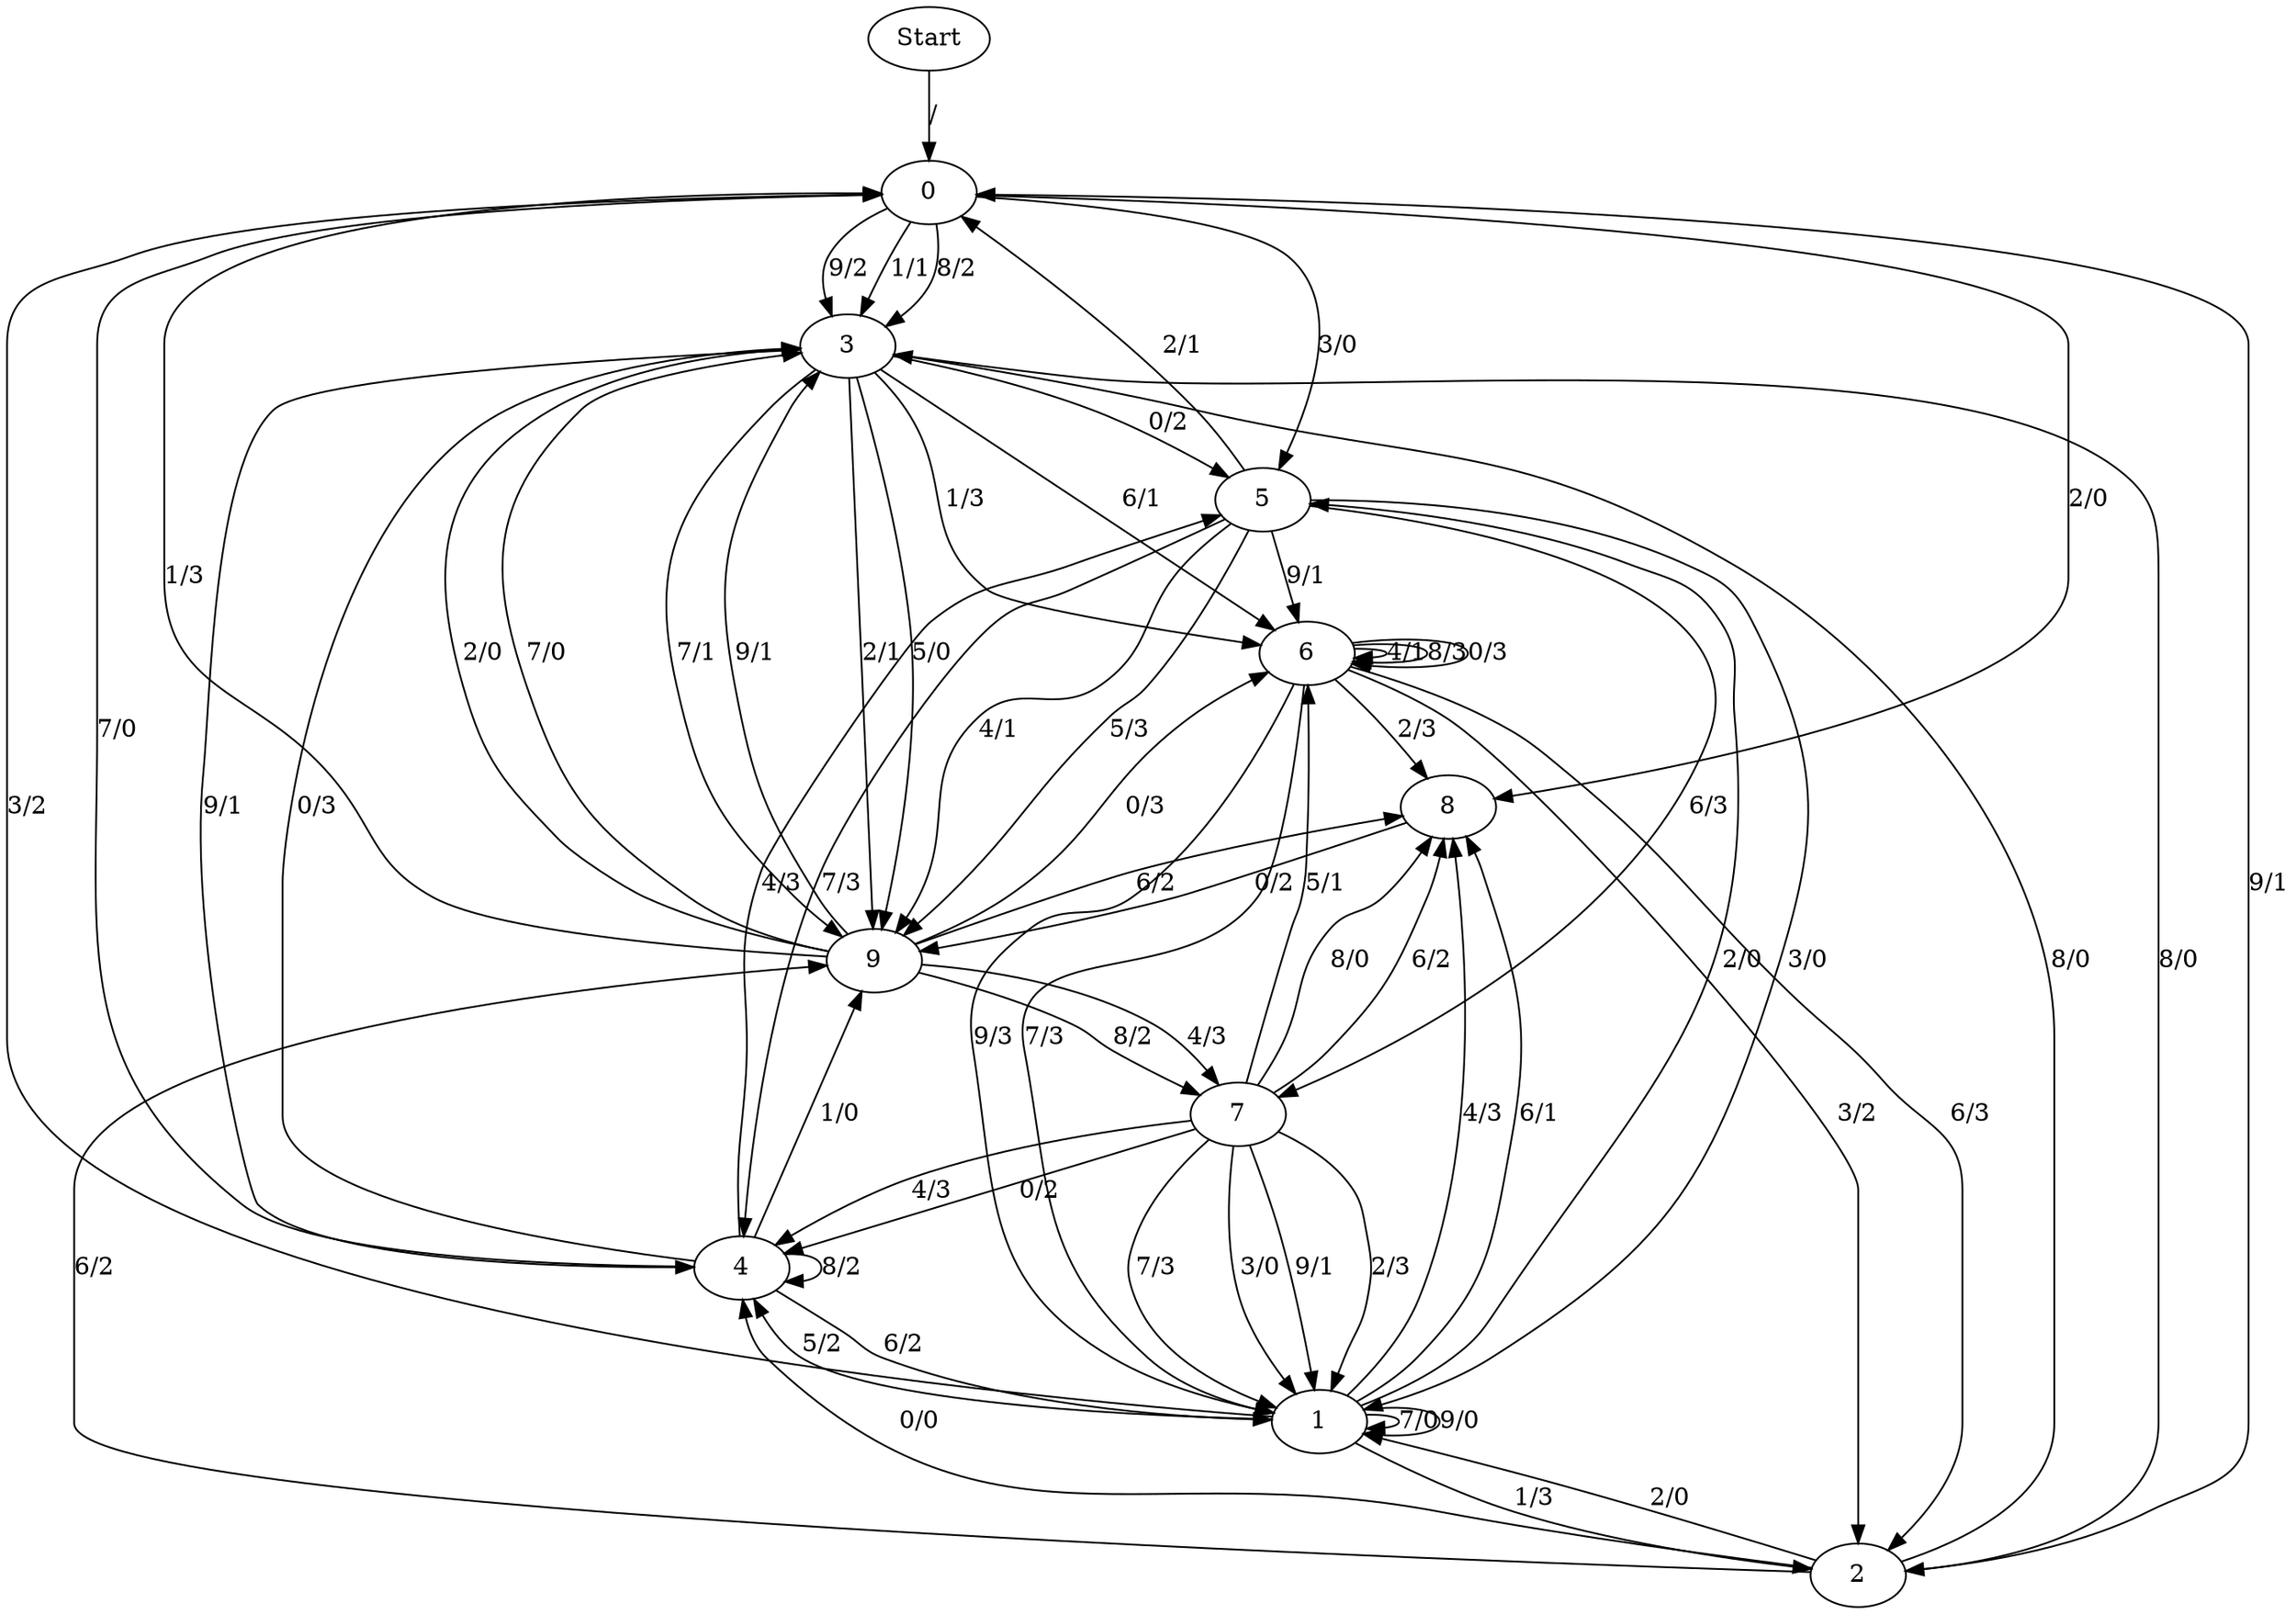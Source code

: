 digraph {
	Start -> 0 [label="/"]
	0 -> 3 [label="1/1"]
	0 -> 8 [label="2/0"]
	0 -> 5 [label="3/0"]
	0 -> 3 [label="8/2"]
	0 -> 3 [label="9/2"]
	2 -> 1 [label="2/0"]
	2 -> 9 [label="6/2"]
	2 -> 3 [label="8/0"]
	2 -> 0 [label="9/1"]
	2 -> 4 [label="0/0"]
	9 -> 3 [label="7/0"]
	9 -> 7 [label="8/2"]
	9 -> 3 [label="9/1"]
	9 -> 6 [label="0/3"]
	9 -> 0 [label="1/3"]
	9 -> 3 [label="2/0"]
	9 -> 7 [label="4/3"]
	9 -> 8 [label="6/2"]
	3 -> 6 [label="1/3"]
	3 -> 9 [label="2/1"]
	3 -> 9 [label="5/0"]
	3 -> 6 [label="6/1"]
	3 -> 9 [label="7/1"]
	3 -> 2 [label="8/0"]
	3 -> 4 [label="9/1"]
	3 -> 5 [label="0/2"]
	6 -> 2 [label="3/2"]
	6 -> 6 [label="4/1"]
	6 -> 2 [label="6/3"]
	6 -> 1 [label="7/3"]
	6 -> 6 [label="8/3"]
	6 -> 1 [label="9/3"]
	6 -> 6 [label="0/3"]
	6 -> 8 [label="2/3"]
	1 -> 1 [label="7/0"]
	1 -> 1 [label="9/0"]
	1 -> 2 [label="1/3"]
	1 -> 5 [label="2/0"]
	1 -> 0 [label="3/2"]
	1 -> 8 [label="4/3"]
	1 -> 4 [label="5/2"]
	1 -> 8 [label="6/1"]
	5 -> 6 [label="9/1"]
	5 -> 0 [label="2/1"]
	5 -> 1 [label="3/0"]
	5 -> 9 [label="4/1"]
	5 -> 9 [label="5/3"]
	5 -> 7 [label="6/3"]
	5 -> 4 [label="7/3"]
	7 -> 1 [label="2/3"]
	7 -> 4 [label="0/2"]
	7 -> 1 [label="7/3"]
	7 -> 1 [label="3/0"]
	7 -> 8 [label="6/2"]
	7 -> 8 [label="8/0"]
	7 -> 6 [label="5/1"]
	7 -> 1 [label="9/1"]
	7 -> 4 [label="4/3"]
	4 -> 9 [label="1/0"]
	4 -> 5 [label="4/3"]
	4 -> 1 [label="6/2"]
	4 -> 0 [label="7/0"]
	4 -> 4 [label="8/2"]
	4 -> 3 [label="0/3"]
	8 -> 9 [label="0/2"]
}